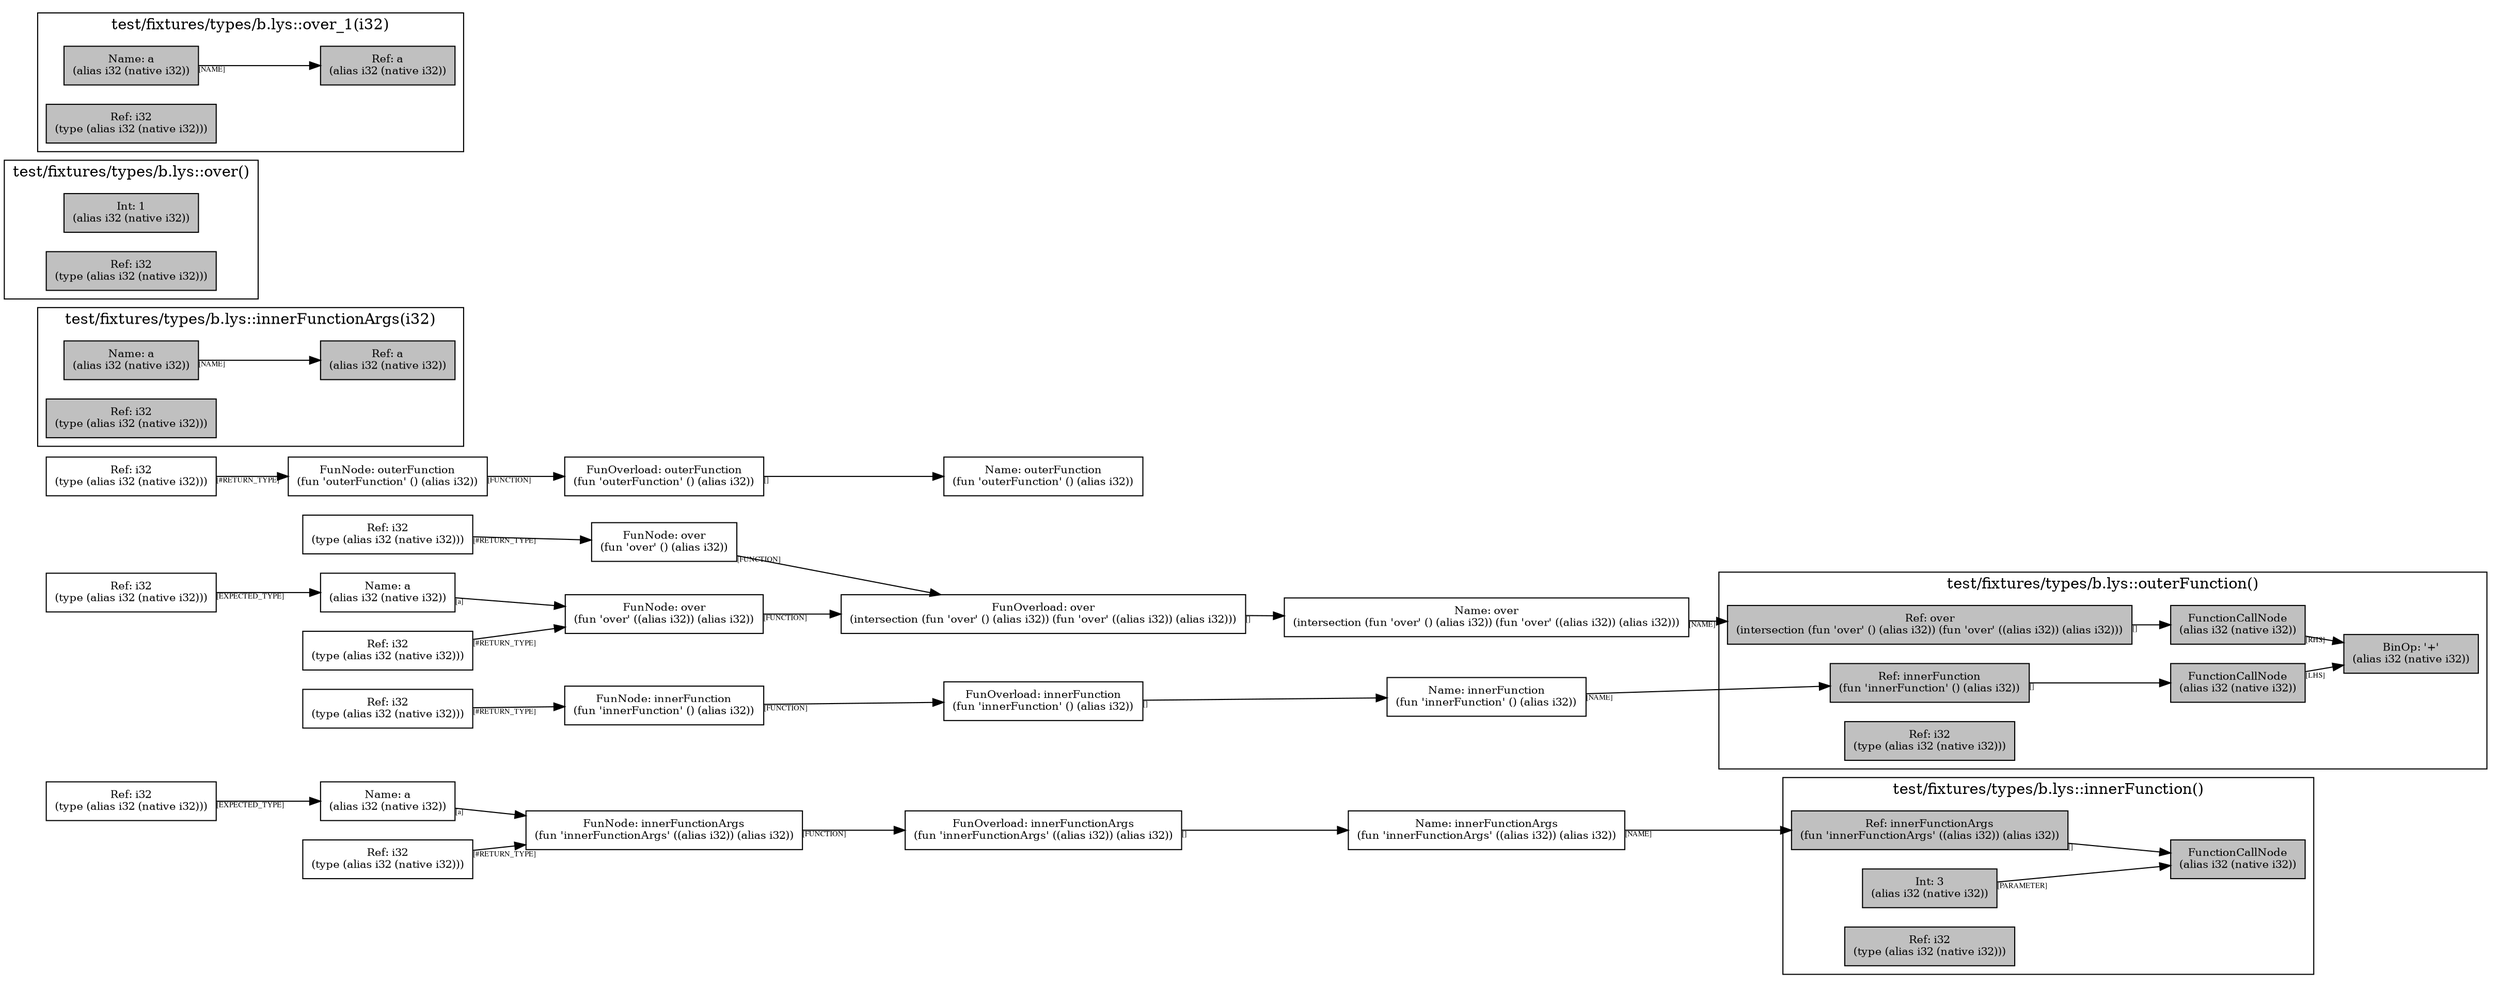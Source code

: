 digraph Document {
  node [shape=box,fontsize=10]; rankdir=LR;
  1 [label="FunOverload: innerFunctionArgs\n(fun 'innerFunctionArgs' ((alias i32)) (alias i32))", fillcolor=grey];
  2 [label="FunNode: innerFunctionArgs\n(fun 'innerFunctionArgs' ((alias i32)) (alias i32))", fillcolor=grey];
  3 [label="Ref: i32\n(type (alias i32 (native i32)))", fillcolor=grey];
  4 [label="Name: a\n(alias i32 (native i32))", fillcolor=grey];
  5 [label="Ref: i32\n(type (alias i32 (native i32)))", fillcolor=grey];
  6 [label="Name: innerFunctionArgs\n(fun 'innerFunctionArgs' ((alias i32)) (alias i32))", fillcolor=grey];
  7 [label="FunOverload: innerFunction\n(fun 'innerFunction' () (alias i32))", fillcolor=grey];
  8 [label="FunNode: innerFunction\n(fun 'innerFunction' () (alias i32))", fillcolor=grey];
  9 [label="Ref: i32\n(type (alias i32 (native i32)))", fillcolor=grey];
  10 [label="Name: innerFunction\n(fun 'innerFunction' () (alias i32))", fillcolor=grey];
  11 [label="FunOverload: over\n(intersection (fun 'over' () (alias i32)) (fun 'over' ((alias i32)) (alias i32)))", fillcolor=grey];
  12 [label="FunNode: over\n(fun 'over' () (alias i32))", fillcolor=grey];
  13 [label="Ref: i32\n(type (alias i32 (native i32)))", fillcolor=grey];
  14 [label="FunNode: over\n(fun 'over' ((alias i32)) (alias i32))", fillcolor=grey];
  15 [label="Ref: i32\n(type (alias i32 (native i32)))", fillcolor=grey];
  16 [label="Name: a\n(alias i32 (native i32))", fillcolor=grey];
  17 [label="Ref: i32\n(type (alias i32 (native i32)))", fillcolor=grey];
  18 [label="Name: over\n(intersection (fun 'over' () (alias i32)) (fun 'over' ((alias i32)) (alias i32)))", fillcolor=grey];
  19 [label="FunOverload: outerFunction\n(fun 'outerFunction' () (alias i32))", fillcolor=grey];
  20 [label="FunNode: outerFunction\n(fun 'outerFunction' () (alias i32))", fillcolor=grey];
  21 [label="Ref: i32\n(type (alias i32 (native i32)))", fillcolor=grey];
  22 [label="Name: outerFunction\n(fun 'outerFunction' () (alias i32))", fillcolor=grey];
  subgraph cluster0 { rankdir=TB;
    node [style=filled, fillcolor=grey];
    23 [label="Name: a\n(alias i32 (native i32))", fillcolor=grey];
    24 [label="Ref: a\n(alias i32 (native i32))", fillcolor=grey];
    25 [label="Ref: i32\n(type (alias i32 (native i32)))", fillcolor=grey];
    23 -> 24[taillabel="[NAME]" fontname="times" fontsize = 7 color="black" ];
  label="test/fixtures/types/b.lys::innerFunctionArgs(i32)";
}
  subgraph cluster1 { rankdir=TB;
    node [style=filled, fillcolor=grey];
    26 [label="FunctionCallNode\n(alias i32 (native i32))", fillcolor=grey];
    27 [label="Ref: innerFunctionArgs\n(fun 'innerFunctionArgs' ((alias i32)) (alias i32))", fillcolor=grey];
    28 [label="Int: 3\n(alias i32 (native i32))", fillcolor=grey];
    29 [label="Ref: i32\n(type (alias i32 (native i32)))", fillcolor=grey];
    27 -> 26[taillabel="[]" fontname="times" fontsize = 7 color="black" ];
    28 -> 26[taillabel="[PARAMETER]" fontname="times" fontsize = 7 color="black" ];
  label="test/fixtures/types/b.lys::innerFunction()";
}
  subgraph cluster2 { rankdir=TB;
    node [style=filled, fillcolor=grey];
    30 [label="Int: 1\n(alias i32 (native i32))", fillcolor=grey];
    31 [label="Ref: i32\n(type (alias i32 (native i32)))", fillcolor=grey];
  label="test/fixtures/types/b.lys::over()";
}
  subgraph cluster3 { rankdir=TB;
    node [style=filled, fillcolor=grey];
    32 [label="Name: a\n(alias i32 (native i32))", fillcolor=grey];
    33 [label="Ref: a\n(alias i32 (native i32))", fillcolor=grey];
    34 [label="Ref: i32\n(type (alias i32 (native i32)))", fillcolor=grey];
    32 -> 33[taillabel="[NAME]" fontname="times" fontsize = 7 color="black" ];
  label="test/fixtures/types/b.lys::over_1(i32)";
}
  subgraph cluster4 { rankdir=TB;
    node [style=filled, fillcolor=grey];
    35 [label="BinOp: '+'\n(alias i32 (native i32))", fillcolor=grey];
    36 [label="FunctionCallNode\n(alias i32 (native i32))", fillcolor=grey];
    37 [label="Ref: innerFunction\n(fun 'innerFunction' () (alias i32))", fillcolor=grey];
    38 [label="FunctionCallNode\n(alias i32 (native i32))", fillcolor=grey];
    39 [label="Ref: over\n(intersection (fun 'over' () (alias i32)) (fun 'over' ((alias i32)) (alias i32)))", fillcolor=grey];
    40 [label="Ref: i32\n(type (alias i32 (native i32)))", fillcolor=grey];
    36 -> 35[taillabel="[LHS]" fontname="times" fontsize = 7 color="black" ];
    37 -> 36[taillabel="[]" fontname="times" fontsize = 7 color="black" ];
    38 -> 35[taillabel="[RHS]" fontname="times" fontsize = 7 color="black" ];
    39 -> 38[taillabel="[]" fontname="times" fontsize = 7 color="black" ];
  label="test/fixtures/types/b.lys::outerFunction()";
}
  1 -> 6[taillabel="[]" fontname="times" fontsize = 7 color="black" ];
  2 -> 1[taillabel="[FUNCTION]" fontname="times" fontsize = 7 color="black" ];
  3 -> 4[taillabel="[EXPECTED_TYPE]" fontname="times" fontsize = 7 color="black" ];
  4 -> 2[taillabel="[a]" fontname="times" fontsize = 7 color="black" ];
  5 -> 2[taillabel="[#RETURN_TYPE]" fontname="times" fontsize = 7 color="black" ];
  6 -> 27[taillabel="[NAME]" fontname="times" fontsize = 7 color="black" ];
  7 -> 10[taillabel="[]" fontname="times" fontsize = 7 color="black" ];
  8 -> 7[taillabel="[FUNCTION]" fontname="times" fontsize = 7 color="black" ];
  9 -> 8[taillabel="[#RETURN_TYPE]" fontname="times" fontsize = 7 color="black" ];
  10 -> 37[taillabel="[NAME]" fontname="times" fontsize = 7 color="black" ];
  11 -> 18[taillabel="[]" fontname="times" fontsize = 7 color="black" ];
  12 -> 11[taillabel="[FUNCTION]" fontname="times" fontsize = 7 color="black" ];
  13 -> 12[taillabel="[#RETURN_TYPE]" fontname="times" fontsize = 7 color="black" ];
  14 -> 11[taillabel="[FUNCTION]" fontname="times" fontsize = 7 color="black" ];
  15 -> 16[taillabel="[EXPECTED_TYPE]" fontname="times" fontsize = 7 color="black" ];
  16 -> 14[taillabel="[a]" fontname="times" fontsize = 7 color="black" ];
  17 -> 14[taillabel="[#RETURN_TYPE]" fontname="times" fontsize = 7 color="black" ];
  18 -> 39[taillabel="[NAME]" fontname="times" fontsize = 7 color="black" ];
  19 -> 22[taillabel="[]" fontname="times" fontsize = 7 color="black" ];
  20 -> 19[taillabel="[FUNCTION]" fontname="times" fontsize = 7 color="black" ];
  21 -> 20[taillabel="[#RETURN_TYPE]" fontname="times" fontsize = 7 color="black" ];
  label="";
}
